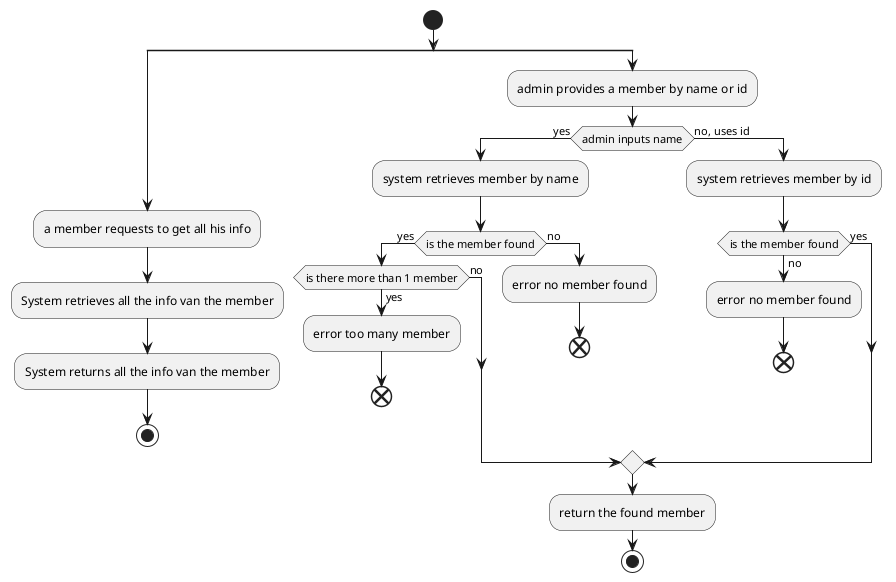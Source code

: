 @startuml

start
split
:a member requests to get all his info;
:System retrieves all the info van the member;
:System returns all the info van the member;
stop;

split again
:admin provides a member by name or id;
if(admin inputs name) then (yes)
    :system retrieves member by name;
    if(is the member found) then (yes);
            if (is there more than 1 member) then (yes);
                :error too many member;
                end;
            else (no)
            endif
       else(no)
            :error no member found;
            end;
       endif
else(no, uses id)
    :system retrieves member by id;
    if (is the member found) then (yes)
    else (no)
        :error no member found;
        end;
    endif;
endif
:return the found member;
stop
@enduml